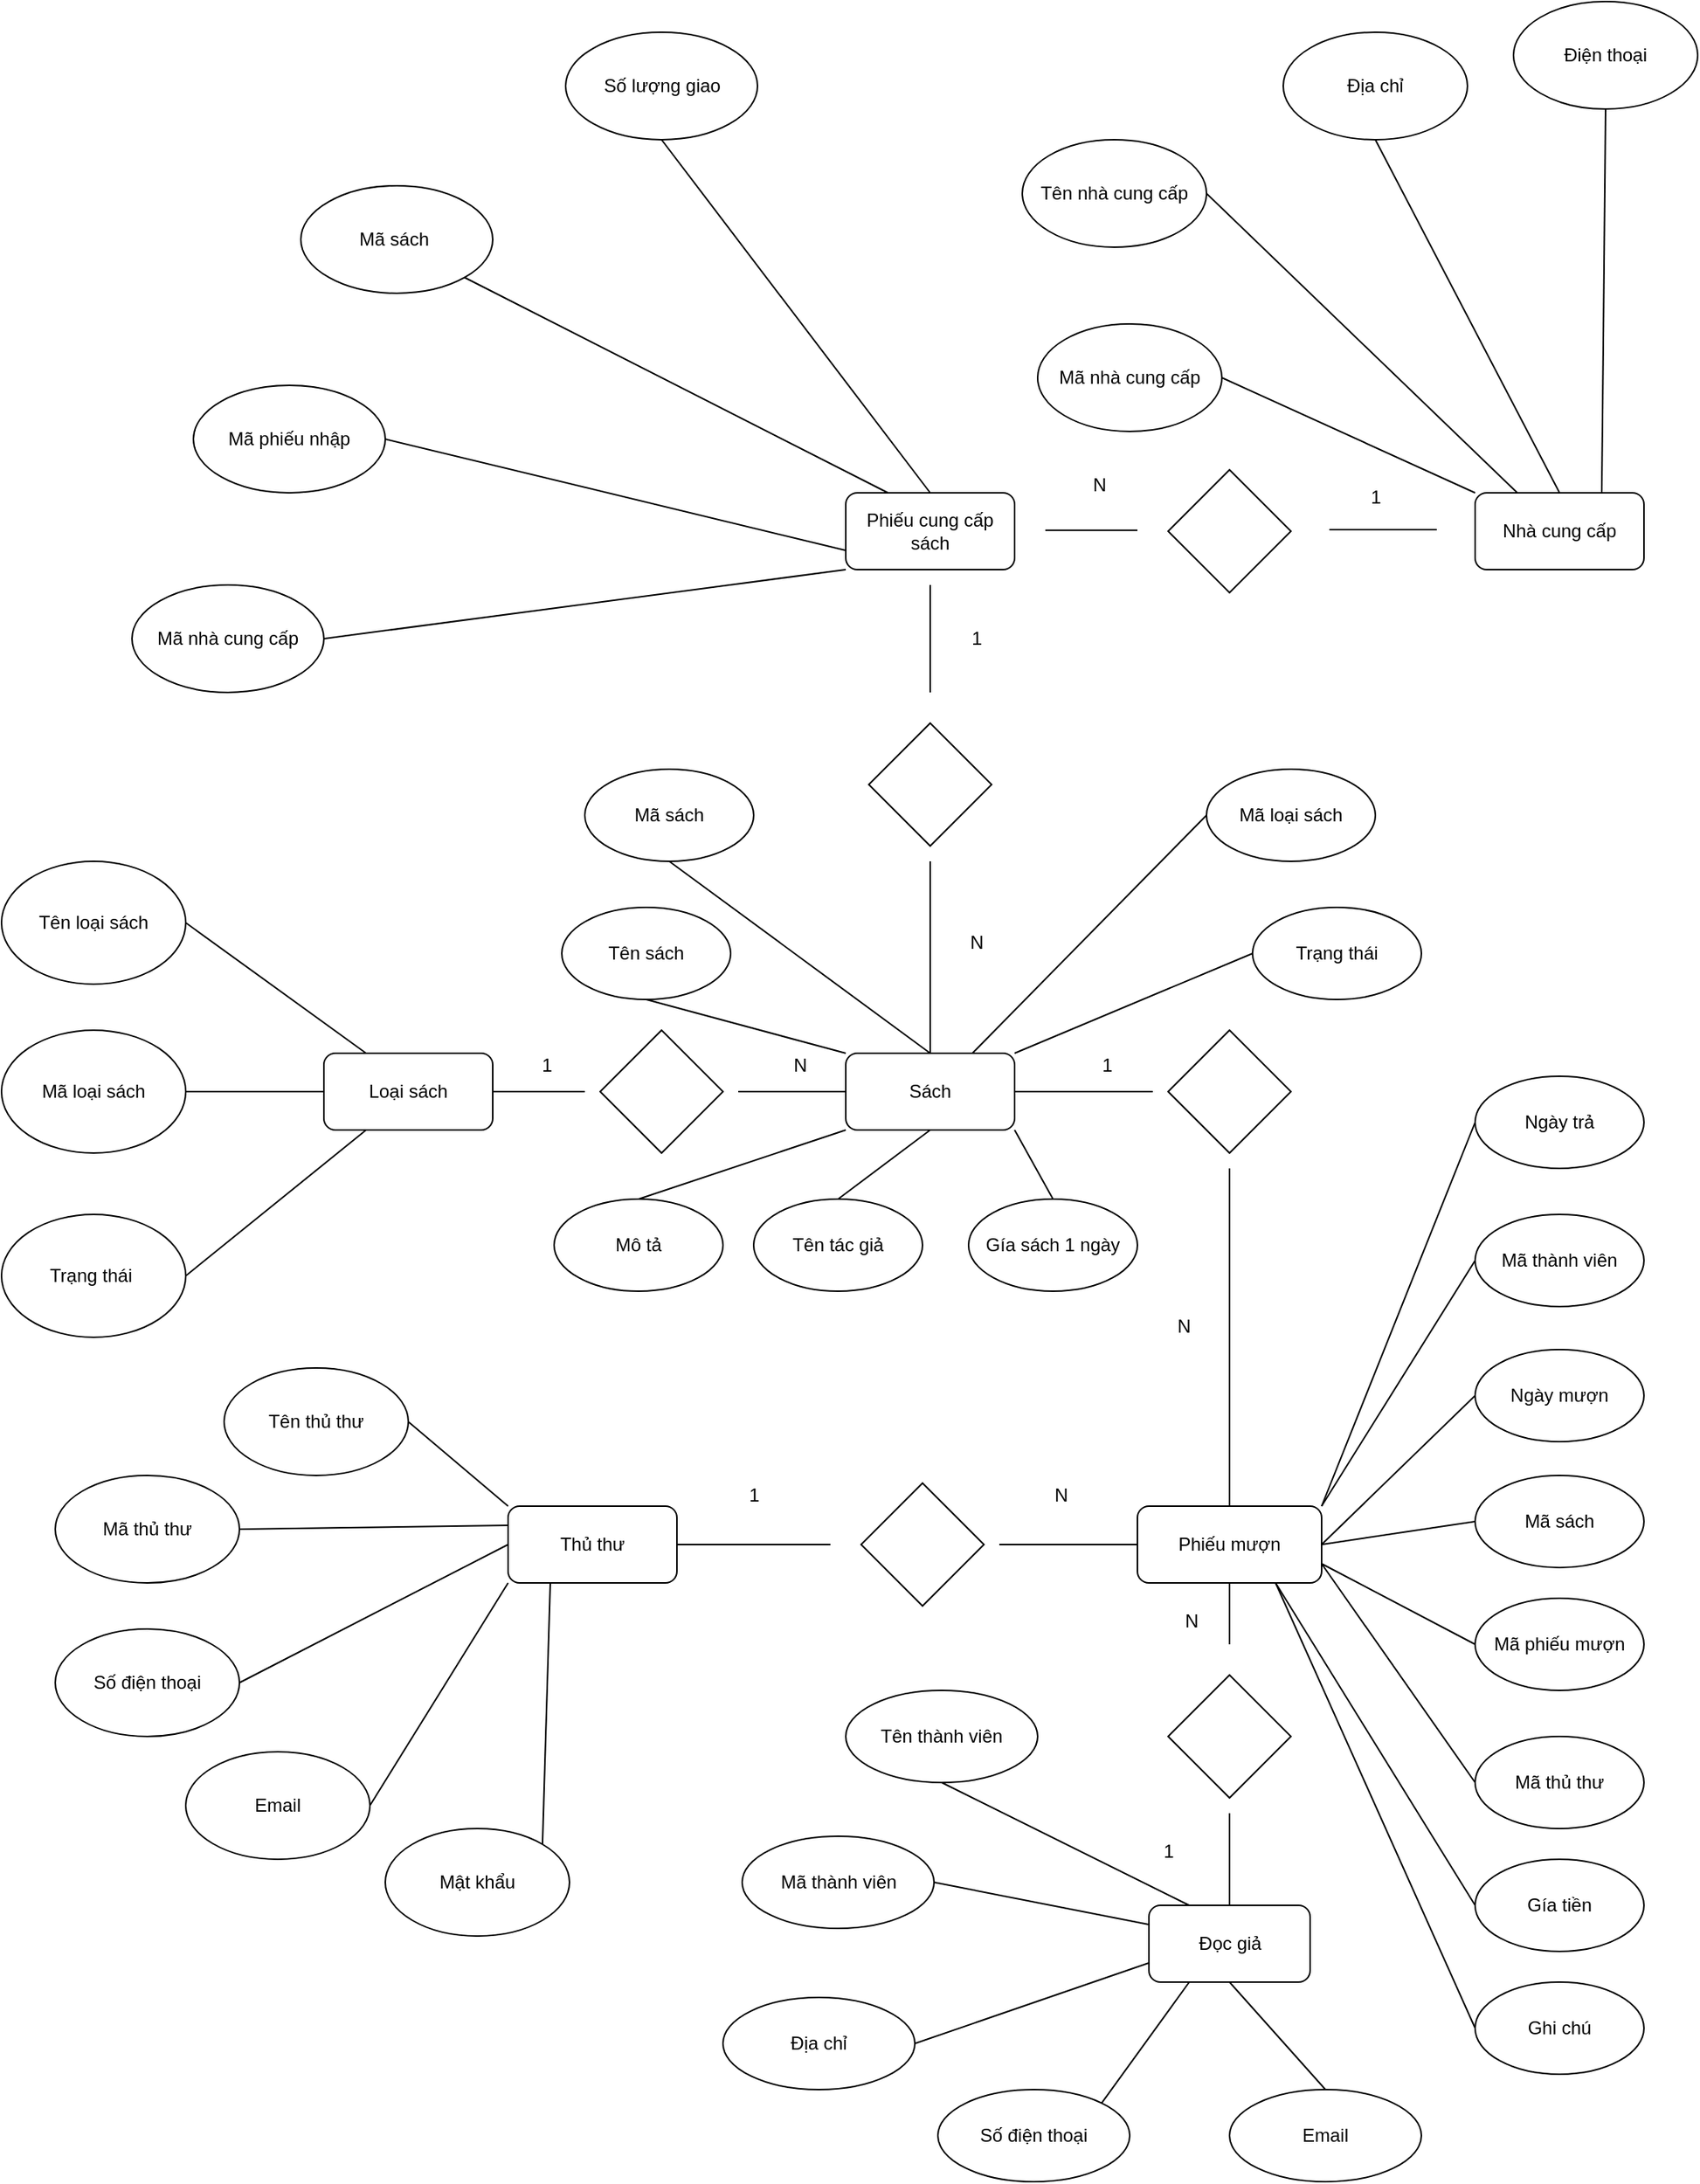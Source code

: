 <mxfile version="22.1.16" type="device">
  <diagram name="ERD" id="TrW1imZhlqITC_4QSuHt">
    <mxGraphModel dx="1687" dy="1125" grid="1" gridSize="10" guides="1" tooltips="1" connect="1" arrows="1" fold="1" page="1" pageScale="1" pageWidth="1200" pageHeight="1920" math="0" shadow="0">
      <root>
        <mxCell id="0" />
        <mxCell id="1" parent="0" />
        <mxCell id="GgDU2uGbNLUnTCyuo5Vr-1" value="Loại sách" style="rounded=1;whiteSpace=wrap;html=1;" parent="1" vertex="1">
          <mxGeometry x="285" y="785" width="110" height="50" as="geometry" />
        </mxCell>
        <mxCell id="GgDU2uGbNLUnTCyuo5Vr-2" value="Tên loại sách" style="ellipse;whiteSpace=wrap;html=1;" parent="1" vertex="1">
          <mxGeometry x="75" y="660" width="120" height="80" as="geometry" />
        </mxCell>
        <mxCell id="GgDU2uGbNLUnTCyuo5Vr-3" value="Mã loại sách" style="ellipse;whiteSpace=wrap;html=1;" parent="1" vertex="1">
          <mxGeometry x="75" y="770" width="120" height="80" as="geometry" />
        </mxCell>
        <mxCell id="GgDU2uGbNLUnTCyuo5Vr-4" value="Trạng thái&amp;nbsp;" style="ellipse;whiteSpace=wrap;html=1;" parent="1" vertex="1">
          <mxGeometry x="75" y="890" width="120" height="80" as="geometry" />
        </mxCell>
        <mxCell id="GgDU2uGbNLUnTCyuo5Vr-7" value="" style="endArrow=none;html=1;rounded=0;entryX=1;entryY=0.5;entryDx=0;entryDy=0;exitX=0.25;exitY=0;exitDx=0;exitDy=0;" parent="1" source="GgDU2uGbNLUnTCyuo5Vr-1" target="GgDU2uGbNLUnTCyuo5Vr-2" edge="1">
          <mxGeometry width="50" height="50" relative="1" as="geometry">
            <mxPoint x="265" y="760" as="sourcePoint" />
            <mxPoint x="315" y="710" as="targetPoint" />
          </mxGeometry>
        </mxCell>
        <mxCell id="GgDU2uGbNLUnTCyuo5Vr-28" value="" style="endArrow=none;html=1;rounded=0;entryX=1;entryY=0.5;entryDx=0;entryDy=0;exitX=0;exitY=0.5;exitDx=0;exitDy=0;" parent="1" source="GgDU2uGbNLUnTCyuo5Vr-1" target="GgDU2uGbNLUnTCyuo5Vr-3" edge="1">
          <mxGeometry width="50" height="50" relative="1" as="geometry">
            <mxPoint x="295" y="935" as="sourcePoint" />
            <mxPoint x="205" y="850" as="targetPoint" />
          </mxGeometry>
        </mxCell>
        <mxCell id="GgDU2uGbNLUnTCyuo5Vr-29" value="" style="endArrow=none;html=1;rounded=0;entryX=1;entryY=0.5;entryDx=0;entryDy=0;exitX=0.25;exitY=1;exitDx=0;exitDy=0;" parent="1" source="GgDU2uGbNLUnTCyuo5Vr-1" target="GgDU2uGbNLUnTCyuo5Vr-4" edge="1">
          <mxGeometry width="50" height="50" relative="1" as="geometry">
            <mxPoint x="315" y="955" as="sourcePoint" />
            <mxPoint x="225" y="870" as="targetPoint" />
          </mxGeometry>
        </mxCell>
        <mxCell id="HdRdri9FCnnDbNG9j2s8-1" value="Sách" style="rounded=1;whiteSpace=wrap;html=1;" parent="1" vertex="1">
          <mxGeometry x="625" y="785" width="110" height="50" as="geometry" />
        </mxCell>
        <mxCell id="HdRdri9FCnnDbNG9j2s8-2" value="" style="rhombus;whiteSpace=wrap;html=1;" parent="1" vertex="1">
          <mxGeometry x="465" y="770" width="80" height="80" as="geometry" />
        </mxCell>
        <mxCell id="HdRdri9FCnnDbNG9j2s8-3" value="" style="endArrow=none;html=1;rounded=0;exitX=1;exitY=0.5;exitDx=0;exitDy=0;" parent="1" source="GgDU2uGbNLUnTCyuo5Vr-1" edge="1">
          <mxGeometry width="50" height="50" relative="1" as="geometry">
            <mxPoint x="405" y="860" as="sourcePoint" />
            <mxPoint x="455" y="810" as="targetPoint" />
          </mxGeometry>
        </mxCell>
        <mxCell id="HdRdri9FCnnDbNG9j2s8-4" value="" style="endArrow=none;html=1;rounded=0;entryX=0;entryY=0.5;entryDx=0;entryDy=0;" parent="1" target="HdRdri9FCnnDbNG9j2s8-1" edge="1">
          <mxGeometry width="50" height="50" relative="1" as="geometry">
            <mxPoint x="555" y="810" as="sourcePoint" />
            <mxPoint x="595" y="810" as="targetPoint" />
          </mxGeometry>
        </mxCell>
        <mxCell id="HdRdri9FCnnDbNG9j2s8-5" value="1" style="text;html=1;align=center;verticalAlign=middle;resizable=0;points=[];autosize=1;strokeColor=none;fillColor=none;" parent="1" vertex="1">
          <mxGeometry x="415" y="778" width="30" height="30" as="geometry" />
        </mxCell>
        <mxCell id="HdRdri9FCnnDbNG9j2s8-6" value="N" style="text;html=1;align=center;verticalAlign=middle;resizable=0;points=[];autosize=1;strokeColor=none;fillColor=none;" parent="1" vertex="1">
          <mxGeometry x="580" y="778" width="30" height="30" as="geometry" />
        </mxCell>
        <mxCell id="HdRdri9FCnnDbNG9j2s8-8" value="Trạng thái" style="ellipse;whiteSpace=wrap;html=1;" parent="1" vertex="1">
          <mxGeometry x="890" y="690" width="110" height="60" as="geometry" />
        </mxCell>
        <mxCell id="HdRdri9FCnnDbNG9j2s8-9" value="Mã loại sách" style="ellipse;whiteSpace=wrap;html=1;" parent="1" vertex="1">
          <mxGeometry x="860" y="600" width="110" height="60" as="geometry" />
        </mxCell>
        <mxCell id="HdRdri9FCnnDbNG9j2s8-10" value="Gía sách 1 ngày" style="ellipse;whiteSpace=wrap;html=1;" parent="1" vertex="1">
          <mxGeometry x="705" y="880" width="110" height="60" as="geometry" />
        </mxCell>
        <mxCell id="HdRdri9FCnnDbNG9j2s8-11" value="Tên sách" style="ellipse;whiteSpace=wrap;html=1;" parent="1" vertex="1">
          <mxGeometry x="440" y="690" width="110" height="60" as="geometry" />
        </mxCell>
        <mxCell id="HdRdri9FCnnDbNG9j2s8-12" value="Mã sách" style="ellipse;whiteSpace=wrap;html=1;" parent="1" vertex="1">
          <mxGeometry x="455" y="600" width="110" height="60" as="geometry" />
        </mxCell>
        <mxCell id="HdRdri9FCnnDbNG9j2s8-13" value="Tên tác giả" style="ellipse;whiteSpace=wrap;html=1;" parent="1" vertex="1">
          <mxGeometry x="565" y="880" width="110" height="60" as="geometry" />
        </mxCell>
        <mxCell id="HdRdri9FCnnDbNG9j2s8-14" value="Mô tả" style="ellipse;whiteSpace=wrap;html=1;" parent="1" vertex="1">
          <mxGeometry x="435" y="880" width="110" height="60" as="geometry" />
        </mxCell>
        <mxCell id="HdRdri9FCnnDbNG9j2s8-15" value="" style="endArrow=none;html=1;rounded=0;exitX=0;exitY=0;exitDx=0;exitDy=0;entryX=0.5;entryY=1;entryDx=0;entryDy=0;" parent="1" source="HdRdri9FCnnDbNG9j2s8-1" target="HdRdri9FCnnDbNG9j2s8-11" edge="1">
          <mxGeometry width="50" height="50" relative="1" as="geometry">
            <mxPoint x="505" y="740" as="sourcePoint" />
            <mxPoint x="555" y="690" as="targetPoint" />
          </mxGeometry>
        </mxCell>
        <mxCell id="HdRdri9FCnnDbNG9j2s8-20" value="" style="endArrow=none;html=1;rounded=0;entryX=0;entryY=0.5;entryDx=0;entryDy=0;exitX=0.75;exitY=0;exitDx=0;exitDy=0;" parent="1" source="HdRdri9FCnnDbNG9j2s8-1" target="HdRdri9FCnnDbNG9j2s8-9" edge="1">
          <mxGeometry width="50" height="50" relative="1" as="geometry">
            <mxPoint x="735" y="790" as="sourcePoint" />
            <mxPoint x="825" y="700" as="targetPoint" />
          </mxGeometry>
        </mxCell>
        <mxCell id="HdRdri9FCnnDbNG9j2s8-23" value="" style="endArrow=none;html=1;rounded=0;entryX=0.5;entryY=1;entryDx=0;entryDy=0;exitX=0.5;exitY=0;exitDx=0;exitDy=0;" parent="1" source="HdRdri9FCnnDbNG9j2s8-1" target="HdRdri9FCnnDbNG9j2s8-12" edge="1">
          <mxGeometry width="50" height="50" relative="1" as="geometry">
            <mxPoint x="635" y="760" as="sourcePoint" />
            <mxPoint x="685" y="710" as="targetPoint" />
          </mxGeometry>
        </mxCell>
        <mxCell id="HdRdri9FCnnDbNG9j2s8-25" value="" style="endArrow=none;html=1;rounded=0;entryX=0;entryY=0.5;entryDx=0;entryDy=0;exitX=1;exitY=0;exitDx=0;exitDy=0;" parent="1" source="HdRdri9FCnnDbNG9j2s8-1" target="HdRdri9FCnnDbNG9j2s8-8" edge="1">
          <mxGeometry width="50" height="50" relative="1" as="geometry">
            <mxPoint x="865" y="790" as="sourcePoint" />
            <mxPoint x="915" y="740" as="targetPoint" />
          </mxGeometry>
        </mxCell>
        <mxCell id="HdRdri9FCnnDbNG9j2s8-26" value="" style="endArrow=none;html=1;rounded=0;entryX=0;entryY=1;entryDx=0;entryDy=0;exitX=0.5;exitY=0;exitDx=0;exitDy=0;" parent="1" source="HdRdri9FCnnDbNG9j2s8-14" target="HdRdri9FCnnDbNG9j2s8-1" edge="1">
          <mxGeometry width="50" height="50" relative="1" as="geometry">
            <mxPoint x="595" y="885" as="sourcePoint" />
            <mxPoint x="645" y="835" as="targetPoint" />
          </mxGeometry>
        </mxCell>
        <mxCell id="HdRdri9FCnnDbNG9j2s8-27" value="" style="endArrow=none;html=1;rounded=0;entryX=0.5;entryY=1;entryDx=0;entryDy=0;exitX=0.5;exitY=0;exitDx=0;exitDy=0;" parent="1" source="HdRdri9FCnnDbNG9j2s8-13" target="HdRdri9FCnnDbNG9j2s8-1" edge="1">
          <mxGeometry width="50" height="50" relative="1" as="geometry">
            <mxPoint x="635" y="910" as="sourcePoint" />
            <mxPoint x="685" y="860" as="targetPoint" />
          </mxGeometry>
        </mxCell>
        <mxCell id="HdRdri9FCnnDbNG9j2s8-28" value="" style="endArrow=none;html=1;rounded=0;exitX=0.5;exitY=0;exitDx=0;exitDy=0;entryX=1;entryY=1;entryDx=0;entryDy=0;" parent="1" source="HdRdri9FCnnDbNG9j2s8-10" target="HdRdri9FCnnDbNG9j2s8-1" edge="1">
          <mxGeometry width="50" height="50" relative="1" as="geometry">
            <mxPoint x="825" y="870" as="sourcePoint" />
            <mxPoint x="875" y="820" as="targetPoint" />
          </mxGeometry>
        </mxCell>
        <mxCell id="HdRdri9FCnnDbNG9j2s8-29" value="" style="rhombus;whiteSpace=wrap;html=1;" parent="1" vertex="1">
          <mxGeometry x="835" y="770" width="80" height="80" as="geometry" />
        </mxCell>
        <mxCell id="HdRdri9FCnnDbNG9j2s8-30" value="" style="endArrow=none;html=1;rounded=0;exitX=1;exitY=0.5;exitDx=0;exitDy=0;" parent="1" source="HdRdri9FCnnDbNG9j2s8-1" edge="1">
          <mxGeometry width="50" height="50" relative="1" as="geometry">
            <mxPoint x="815" y="835" as="sourcePoint" />
            <mxPoint x="825" y="810" as="targetPoint" />
          </mxGeometry>
        </mxCell>
        <mxCell id="HdRdri9FCnnDbNG9j2s8-31" value="" style="endArrow=none;html=1;rounded=0;exitX=0.5;exitY=0;exitDx=0;exitDy=0;" parent="1" source="HdRdri9FCnnDbNG9j2s8-32" edge="1">
          <mxGeometry width="50" height="50" relative="1" as="geometry">
            <mxPoint x="964.5" y="990" as="sourcePoint" />
            <mxPoint x="875" y="860" as="targetPoint" />
          </mxGeometry>
        </mxCell>
        <mxCell id="HdRdri9FCnnDbNG9j2s8-32" value="Phiếu mượn" style="rounded=1;whiteSpace=wrap;html=1;" parent="1" vertex="1">
          <mxGeometry x="815" y="1080" width="120" height="50" as="geometry" />
        </mxCell>
        <mxCell id="HdRdri9FCnnDbNG9j2s8-33" value="Ngày trả" style="ellipse;whiteSpace=wrap;html=1;" parent="1" vertex="1">
          <mxGeometry x="1035" y="800" width="110" height="60" as="geometry" />
        </mxCell>
        <mxCell id="HdRdri9FCnnDbNG9j2s8-35" value="Mã thành viên" style="ellipse;whiteSpace=wrap;html=1;" parent="1" vertex="1">
          <mxGeometry x="1035" y="890" width="110" height="60" as="geometry" />
        </mxCell>
        <mxCell id="HdRdri9FCnnDbNG9j2s8-36" value="Ngày mượn" style="ellipse;whiteSpace=wrap;html=1;" parent="1" vertex="1">
          <mxGeometry x="1035" y="978" width="110" height="60" as="geometry" />
        </mxCell>
        <mxCell id="HdRdri9FCnnDbNG9j2s8-37" value="Mã sách" style="ellipse;whiteSpace=wrap;html=1;" parent="1" vertex="1">
          <mxGeometry x="1035" y="1060" width="110" height="60" as="geometry" />
        </mxCell>
        <mxCell id="HdRdri9FCnnDbNG9j2s8-38" value="Mã phiếu mượn" style="ellipse;whiteSpace=wrap;html=1;" parent="1" vertex="1">
          <mxGeometry x="1035" y="1140" width="110" height="60" as="geometry" />
        </mxCell>
        <mxCell id="HdRdri9FCnnDbNG9j2s8-39" value="Mã thủ thư" style="ellipse;whiteSpace=wrap;html=1;" parent="1" vertex="1">
          <mxGeometry x="1035" y="1230" width="110" height="60" as="geometry" />
        </mxCell>
        <mxCell id="HdRdri9FCnnDbNG9j2s8-40" value="Ghi chú" style="ellipse;whiteSpace=wrap;html=1;" parent="1" vertex="1">
          <mxGeometry x="1035" y="1390" width="110" height="60" as="geometry" />
        </mxCell>
        <mxCell id="HdRdri9FCnnDbNG9j2s8-41" value="Gía tiền" style="ellipse;whiteSpace=wrap;html=1;" parent="1" vertex="1">
          <mxGeometry x="1035" y="1310" width="110" height="60" as="geometry" />
        </mxCell>
        <mxCell id="HdRdri9FCnnDbNG9j2s8-42" value="" style="endArrow=none;html=1;rounded=0;exitX=1;exitY=0;exitDx=0;exitDy=0;entryX=0;entryY=0.5;entryDx=0;entryDy=0;" parent="1" source="HdRdri9FCnnDbNG9j2s8-32" target="HdRdri9FCnnDbNG9j2s8-33" edge="1">
          <mxGeometry width="50" height="50" relative="1" as="geometry">
            <mxPoint x="1005" y="885" as="sourcePoint" />
            <mxPoint x="1055" y="835" as="targetPoint" />
          </mxGeometry>
        </mxCell>
        <mxCell id="HdRdri9FCnnDbNG9j2s8-43" value="" style="endArrow=none;html=1;rounded=0;exitX=0.75;exitY=1;exitDx=0;exitDy=0;entryX=0;entryY=0.5;entryDx=0;entryDy=0;" parent="1" source="HdRdri9FCnnDbNG9j2s8-32" target="HdRdri9FCnnDbNG9j2s8-40" edge="1">
          <mxGeometry width="50" height="50" relative="1" as="geometry">
            <mxPoint x="1005" y="1520" as="sourcePoint" />
            <mxPoint x="1035" y="1430" as="targetPoint" />
          </mxGeometry>
        </mxCell>
        <mxCell id="HdRdri9FCnnDbNG9j2s8-44" value="" style="endArrow=none;html=1;rounded=0;entryX=0;entryY=0.5;entryDx=0;entryDy=0;exitX=0.75;exitY=1;exitDx=0;exitDy=0;" parent="1" source="HdRdri9FCnnDbNG9j2s8-32" target="HdRdri9FCnnDbNG9j2s8-41" edge="1">
          <mxGeometry width="50" height="50" relative="1" as="geometry">
            <mxPoint x="565" y="1180" as="sourcePoint" />
            <mxPoint x="615" y="1130" as="targetPoint" />
          </mxGeometry>
        </mxCell>
        <mxCell id="HdRdri9FCnnDbNG9j2s8-45" value="" style="endArrow=none;html=1;rounded=0;entryX=0;entryY=0.5;entryDx=0;entryDy=0;exitX=1;exitY=0.75;exitDx=0;exitDy=0;" parent="1" source="HdRdri9FCnnDbNG9j2s8-32" target="HdRdri9FCnnDbNG9j2s8-39" edge="1">
          <mxGeometry width="50" height="50" relative="1" as="geometry">
            <mxPoint x="565" y="1180" as="sourcePoint" />
            <mxPoint x="615" y="1130" as="targetPoint" />
          </mxGeometry>
        </mxCell>
        <mxCell id="HdRdri9FCnnDbNG9j2s8-46" value="" style="endArrow=none;html=1;rounded=0;entryX=0;entryY=0.5;entryDx=0;entryDy=0;exitX=1;exitY=0;exitDx=0;exitDy=0;" parent="1" source="HdRdri9FCnnDbNG9j2s8-32" target="HdRdri9FCnnDbNG9j2s8-35" edge="1">
          <mxGeometry width="50" height="50" relative="1" as="geometry">
            <mxPoint x="565" y="1180" as="sourcePoint" />
            <mxPoint x="615" y="1130" as="targetPoint" />
          </mxGeometry>
        </mxCell>
        <mxCell id="HdRdri9FCnnDbNG9j2s8-47" value="1" style="text;html=1;align=center;verticalAlign=middle;resizable=0;points=[];autosize=1;strokeColor=none;fillColor=none;" parent="1" vertex="1">
          <mxGeometry x="780" y="778" width="30" height="30" as="geometry" />
        </mxCell>
        <mxCell id="HdRdri9FCnnDbNG9j2s8-48" value="N" style="text;html=1;align=center;verticalAlign=middle;resizable=0;points=[];autosize=1;strokeColor=none;fillColor=none;" parent="1" vertex="1">
          <mxGeometry x="830" y="948" width="30" height="30" as="geometry" />
        </mxCell>
        <mxCell id="HdRdri9FCnnDbNG9j2s8-49" value="" style="endArrow=none;html=1;rounded=0;entryX=0;entryY=0.5;entryDx=0;entryDy=0;exitX=1;exitY=0.5;exitDx=0;exitDy=0;" parent="1" source="HdRdri9FCnnDbNG9j2s8-32" target="HdRdri9FCnnDbNG9j2s8-36" edge="1">
          <mxGeometry width="50" height="50" relative="1" as="geometry">
            <mxPoint x="565" y="1080" as="sourcePoint" />
            <mxPoint x="615" y="1030" as="targetPoint" />
          </mxGeometry>
        </mxCell>
        <mxCell id="HdRdri9FCnnDbNG9j2s8-50" value="" style="endArrow=none;html=1;rounded=0;entryX=0;entryY=0.5;entryDx=0;entryDy=0;exitX=1;exitY=0.5;exitDx=0;exitDy=0;" parent="1" source="HdRdri9FCnnDbNG9j2s8-32" target="HdRdri9FCnnDbNG9j2s8-37" edge="1">
          <mxGeometry width="50" height="50" relative="1" as="geometry">
            <mxPoint x="565" y="1080" as="sourcePoint" />
            <mxPoint x="615" y="1030" as="targetPoint" />
          </mxGeometry>
        </mxCell>
        <mxCell id="HdRdri9FCnnDbNG9j2s8-51" value="" style="endArrow=none;html=1;rounded=0;entryX=0;entryY=0.5;entryDx=0;entryDy=0;exitX=1;exitY=0.75;exitDx=0;exitDy=0;" parent="1" source="HdRdri9FCnnDbNG9j2s8-32" target="HdRdri9FCnnDbNG9j2s8-38" edge="1">
          <mxGeometry width="50" height="50" relative="1" as="geometry">
            <mxPoint x="565" y="1080" as="sourcePoint" />
            <mxPoint x="615" y="1030" as="targetPoint" />
          </mxGeometry>
        </mxCell>
        <mxCell id="HdRdri9FCnnDbNG9j2s8-52" value="Thủ thư" style="rounded=1;whiteSpace=wrap;html=1;" parent="1" vertex="1">
          <mxGeometry x="405" y="1080" width="110" height="50" as="geometry" />
        </mxCell>
        <mxCell id="HdRdri9FCnnDbNG9j2s8-53" value="" style="rhombus;whiteSpace=wrap;html=1;" parent="1" vertex="1">
          <mxGeometry x="635" y="1065" width="80" height="80" as="geometry" />
        </mxCell>
        <mxCell id="HdRdri9FCnnDbNG9j2s8-54" value="" style="endArrow=none;html=1;rounded=0;exitX=1;exitY=0.5;exitDx=0;exitDy=0;" parent="1" source="HdRdri9FCnnDbNG9j2s8-52" edge="1">
          <mxGeometry width="50" height="50" relative="1" as="geometry">
            <mxPoint x="565" y="1080" as="sourcePoint" />
            <mxPoint x="615" y="1105" as="targetPoint" />
          </mxGeometry>
        </mxCell>
        <mxCell id="HdRdri9FCnnDbNG9j2s8-55" value="" style="endArrow=none;html=1;rounded=0;entryX=0;entryY=0.5;entryDx=0;entryDy=0;" parent="1" target="HdRdri9FCnnDbNG9j2s8-32" edge="1">
          <mxGeometry width="50" height="50" relative="1" as="geometry">
            <mxPoint x="725" y="1105" as="sourcePoint" />
            <mxPoint x="615" y="1030" as="targetPoint" />
          </mxGeometry>
        </mxCell>
        <mxCell id="HdRdri9FCnnDbNG9j2s8-56" value="Tên thủ thư" style="ellipse;whiteSpace=wrap;html=1;" parent="1" vertex="1">
          <mxGeometry x="220" y="990" width="120" height="70" as="geometry" />
        </mxCell>
        <mxCell id="HdRdri9FCnnDbNG9j2s8-57" value="Mã thủ thư" style="ellipse;whiteSpace=wrap;html=1;" parent="1" vertex="1">
          <mxGeometry x="110" y="1060" width="120" height="70" as="geometry" />
        </mxCell>
        <mxCell id="HdRdri9FCnnDbNG9j2s8-58" value="Số điện thoại" style="ellipse;whiteSpace=wrap;html=1;" parent="1" vertex="1">
          <mxGeometry x="110" y="1160" width="120" height="70" as="geometry" />
        </mxCell>
        <mxCell id="HdRdri9FCnnDbNG9j2s8-59" value="Email" style="ellipse;whiteSpace=wrap;html=1;" parent="1" vertex="1">
          <mxGeometry x="195" y="1240" width="120" height="70" as="geometry" />
        </mxCell>
        <mxCell id="HdRdri9FCnnDbNG9j2s8-60" value="Mật khẩu" style="ellipse;whiteSpace=wrap;html=1;" parent="1" vertex="1">
          <mxGeometry x="325" y="1290" width="120" height="70" as="geometry" />
        </mxCell>
        <mxCell id="HdRdri9FCnnDbNG9j2s8-61" value="" style="endArrow=none;html=1;rounded=0;exitX=0;exitY=0;exitDx=0;exitDy=0;entryX=1;entryY=0.5;entryDx=0;entryDy=0;" parent="1" source="HdRdri9FCnnDbNG9j2s8-52" target="HdRdri9FCnnDbNG9j2s8-56" edge="1">
          <mxGeometry width="50" height="50" relative="1" as="geometry">
            <mxPoint x="565" y="1080" as="sourcePoint" />
            <mxPoint x="615" y="1030" as="targetPoint" />
          </mxGeometry>
        </mxCell>
        <mxCell id="HdRdri9FCnnDbNG9j2s8-62" value="" style="endArrow=none;html=1;rounded=0;exitX=1;exitY=0.5;exitDx=0;exitDy=0;entryX=0;entryY=0.25;entryDx=0;entryDy=0;" parent="1" source="HdRdri9FCnnDbNG9j2s8-57" target="HdRdri9FCnnDbNG9j2s8-52" edge="1">
          <mxGeometry width="50" height="50" relative="1" as="geometry">
            <mxPoint x="565" y="1080" as="sourcePoint" />
            <mxPoint x="615" y="1030" as="targetPoint" />
          </mxGeometry>
        </mxCell>
        <mxCell id="HdRdri9FCnnDbNG9j2s8-63" value="" style="endArrow=none;html=1;rounded=0;exitX=1;exitY=0.5;exitDx=0;exitDy=0;entryX=0;entryY=0.5;entryDx=0;entryDy=0;" parent="1" source="HdRdri9FCnnDbNG9j2s8-58" target="HdRdri9FCnnDbNG9j2s8-52" edge="1">
          <mxGeometry width="50" height="50" relative="1" as="geometry">
            <mxPoint x="565" y="1080" as="sourcePoint" />
            <mxPoint x="615" y="1030" as="targetPoint" />
          </mxGeometry>
        </mxCell>
        <mxCell id="HdRdri9FCnnDbNG9j2s8-64" value="" style="endArrow=none;html=1;rounded=0;exitX=1;exitY=0.5;exitDx=0;exitDy=0;entryX=0;entryY=1;entryDx=0;entryDy=0;" parent="1" source="HdRdri9FCnnDbNG9j2s8-59" target="HdRdri9FCnnDbNG9j2s8-52" edge="1">
          <mxGeometry width="50" height="50" relative="1" as="geometry">
            <mxPoint x="127.965" y="1235.569" as="sourcePoint" />
            <mxPoint x="615" y="1030" as="targetPoint" />
          </mxGeometry>
        </mxCell>
        <mxCell id="HdRdri9FCnnDbNG9j2s8-66" value="" style="endArrow=none;html=1;rounded=0;exitX=1;exitY=0;exitDx=0;exitDy=0;entryX=0.25;entryY=1;entryDx=0;entryDy=0;" parent="1" source="HdRdri9FCnnDbNG9j2s8-60" target="HdRdri9FCnnDbNG9j2s8-52" edge="1">
          <mxGeometry width="50" height="50" relative="1" as="geometry">
            <mxPoint x="565" y="1080" as="sourcePoint" />
            <mxPoint x="615" y="1030" as="targetPoint" />
          </mxGeometry>
        </mxCell>
        <mxCell id="HdRdri9FCnnDbNG9j2s8-67" value="1" style="text;html=1;align=center;verticalAlign=middle;resizable=0;points=[];autosize=1;strokeColor=none;fillColor=none;" parent="1" vertex="1">
          <mxGeometry x="550" y="1058" width="30" height="30" as="geometry" />
        </mxCell>
        <mxCell id="HdRdri9FCnnDbNG9j2s8-68" value="N" style="text;html=1;align=center;verticalAlign=middle;resizable=0;points=[];autosize=1;strokeColor=none;fillColor=none;" parent="1" vertex="1">
          <mxGeometry x="750" y="1058" width="30" height="30" as="geometry" />
        </mxCell>
        <mxCell id="HdRdri9FCnnDbNG9j2s8-69" value="Đọc giả" style="rounded=1;whiteSpace=wrap;html=1;" parent="1" vertex="1">
          <mxGeometry x="822.5" y="1340" width="105" height="50" as="geometry" />
        </mxCell>
        <mxCell id="HdRdri9FCnnDbNG9j2s8-70" value="" style="rhombus;whiteSpace=wrap;html=1;" parent="1" vertex="1">
          <mxGeometry x="835" y="1190" width="80" height="80" as="geometry" />
        </mxCell>
        <mxCell id="HdRdri9FCnnDbNG9j2s8-71" value="" style="endArrow=none;html=1;rounded=0;entryX=0.5;entryY=1;entryDx=0;entryDy=0;" parent="1" target="HdRdri9FCnnDbNG9j2s8-32" edge="1">
          <mxGeometry width="50" height="50" relative="1" as="geometry">
            <mxPoint x="875" y="1170" as="sourcePoint" />
            <mxPoint x="615" y="1030" as="targetPoint" />
          </mxGeometry>
        </mxCell>
        <mxCell id="HdRdri9FCnnDbNG9j2s8-72" value="" style="endArrow=none;html=1;rounded=0;entryX=0.5;entryY=0;entryDx=0;entryDy=0;" parent="1" target="HdRdri9FCnnDbNG9j2s8-69" edge="1">
          <mxGeometry width="50" height="50" relative="1" as="geometry">
            <mxPoint x="875" y="1280" as="sourcePoint" />
            <mxPoint x="615" y="1030" as="targetPoint" />
          </mxGeometry>
        </mxCell>
        <mxCell id="HdRdri9FCnnDbNG9j2s8-73" value="1" style="text;html=1;align=center;verticalAlign=middle;resizable=0;points=[];autosize=1;strokeColor=none;fillColor=none;" parent="1" vertex="1">
          <mxGeometry x="820" y="1290" width="30" height="30" as="geometry" />
        </mxCell>
        <mxCell id="HdRdri9FCnnDbNG9j2s8-74" value="N" style="text;html=1;align=center;verticalAlign=middle;resizable=0;points=[];autosize=1;strokeColor=none;fillColor=none;" parent="1" vertex="1">
          <mxGeometry x="835" y="1140" width="30" height="30" as="geometry" />
        </mxCell>
        <mxCell id="HdRdri9FCnnDbNG9j2s8-75" value="Tên thành viên" style="ellipse;whiteSpace=wrap;html=1;" parent="1" vertex="1">
          <mxGeometry x="625" y="1200" width="125" height="60" as="geometry" />
        </mxCell>
        <mxCell id="HdRdri9FCnnDbNG9j2s8-76" value="Địa chỉ" style="ellipse;whiteSpace=wrap;html=1;" parent="1" vertex="1">
          <mxGeometry x="545" y="1400" width="125" height="60" as="geometry" />
        </mxCell>
        <mxCell id="HdRdri9FCnnDbNG9j2s8-77" value="Mã thành viên" style="ellipse;whiteSpace=wrap;html=1;" parent="1" vertex="1">
          <mxGeometry x="557.5" y="1295" width="125" height="60" as="geometry" />
        </mxCell>
        <mxCell id="HdRdri9FCnnDbNG9j2s8-78" value="Số điện thoại" style="ellipse;whiteSpace=wrap;html=1;" parent="1" vertex="1">
          <mxGeometry x="685" y="1460" width="125" height="60" as="geometry" />
        </mxCell>
        <mxCell id="HdRdri9FCnnDbNG9j2s8-79" value="Email" style="ellipse;whiteSpace=wrap;html=1;" parent="1" vertex="1">
          <mxGeometry x="875" y="1460" width="125" height="60" as="geometry" />
        </mxCell>
        <mxCell id="HdRdri9FCnnDbNG9j2s8-80" value="" style="endArrow=none;html=1;rounded=0;entryX=0.25;entryY=0;entryDx=0;entryDy=0;exitX=0.5;exitY=1;exitDx=0;exitDy=0;" parent="1" source="HdRdri9FCnnDbNG9j2s8-75" target="HdRdri9FCnnDbNG9j2s8-69" edge="1">
          <mxGeometry width="50" height="50" relative="1" as="geometry">
            <mxPoint x="565" y="1080" as="sourcePoint" />
            <mxPoint x="615" y="1030" as="targetPoint" />
          </mxGeometry>
        </mxCell>
        <mxCell id="HdRdri9FCnnDbNG9j2s8-81" value="" style="endArrow=none;html=1;rounded=0;entryX=0;entryY=0.25;entryDx=0;entryDy=0;exitX=1;exitY=0.5;exitDx=0;exitDy=0;" parent="1" source="HdRdri9FCnnDbNG9j2s8-77" target="HdRdri9FCnnDbNG9j2s8-69" edge="1">
          <mxGeometry width="50" height="50" relative="1" as="geometry">
            <mxPoint x="565" y="1080" as="sourcePoint" />
            <mxPoint x="615" y="1030" as="targetPoint" />
          </mxGeometry>
        </mxCell>
        <mxCell id="HdRdri9FCnnDbNG9j2s8-82" value="" style="endArrow=none;html=1;rounded=0;entryX=0;entryY=0.75;entryDx=0;entryDy=0;exitX=1;exitY=0.5;exitDx=0;exitDy=0;" parent="1" source="HdRdri9FCnnDbNG9j2s8-76" target="HdRdri9FCnnDbNG9j2s8-69" edge="1">
          <mxGeometry width="50" height="50" relative="1" as="geometry">
            <mxPoint x="565" y="1080" as="sourcePoint" />
            <mxPoint x="615" y="1030" as="targetPoint" />
          </mxGeometry>
        </mxCell>
        <mxCell id="HdRdri9FCnnDbNG9j2s8-83" value="" style="endArrow=none;html=1;rounded=0;entryX=1;entryY=0;entryDx=0;entryDy=0;exitX=0.25;exitY=1;exitDx=0;exitDy=0;" parent="1" source="HdRdri9FCnnDbNG9j2s8-69" target="HdRdri9FCnnDbNG9j2s8-78" edge="1">
          <mxGeometry width="50" height="50" relative="1" as="geometry">
            <mxPoint x="565" y="1080" as="sourcePoint" />
            <mxPoint x="615" y="1030" as="targetPoint" />
          </mxGeometry>
        </mxCell>
        <mxCell id="HdRdri9FCnnDbNG9j2s8-84" value="" style="endArrow=none;html=1;rounded=0;entryX=0.5;entryY=0;entryDx=0;entryDy=0;exitX=0.5;exitY=1;exitDx=0;exitDy=0;" parent="1" source="HdRdri9FCnnDbNG9j2s8-69" target="HdRdri9FCnnDbNG9j2s8-79" edge="1">
          <mxGeometry width="50" height="50" relative="1" as="geometry">
            <mxPoint x="565" y="1080" as="sourcePoint" />
            <mxPoint x="615" y="1030" as="targetPoint" />
          </mxGeometry>
        </mxCell>
        <mxCell id="2dOt_N9tHMCLNz4JFNY7-3" value="Phiếu cung cấp sách" style="rounded=1;whiteSpace=wrap;html=1;" vertex="1" parent="1">
          <mxGeometry x="625" y="420" width="110" height="50" as="geometry" />
        </mxCell>
        <mxCell id="2dOt_N9tHMCLNz4JFNY7-4" value="" style="rhombus;whiteSpace=wrap;html=1;" vertex="1" parent="1">
          <mxGeometry x="640" y="570" width="80" height="80" as="geometry" />
        </mxCell>
        <mxCell id="2dOt_N9tHMCLNz4JFNY7-5" value="" style="endArrow=none;html=1;rounded=0;exitX=0.5;exitY=0;exitDx=0;exitDy=0;" edge="1" parent="1" source="HdRdri9FCnnDbNG9j2s8-1">
          <mxGeometry width="50" height="50" relative="1" as="geometry">
            <mxPoint x="635" y="690" as="sourcePoint" />
            <mxPoint x="680" y="660" as="targetPoint" />
          </mxGeometry>
        </mxCell>
        <mxCell id="2dOt_N9tHMCLNz4JFNY7-6" value="" style="endArrow=none;html=1;rounded=0;" edge="1" parent="1">
          <mxGeometry width="50" height="50" relative="1" as="geometry">
            <mxPoint x="680" y="550" as="sourcePoint" />
            <mxPoint x="680" y="480" as="targetPoint" />
          </mxGeometry>
        </mxCell>
        <mxCell id="2dOt_N9tHMCLNz4JFNY7-7" value="Mã phiếu nhập" style="ellipse;whiteSpace=wrap;html=1;" vertex="1" parent="1">
          <mxGeometry x="200" y="350" width="125" height="70" as="geometry" />
        </mxCell>
        <mxCell id="2dOt_N9tHMCLNz4JFNY7-8" value="Mã sách&amp;nbsp;" style="ellipse;whiteSpace=wrap;html=1;" vertex="1" parent="1">
          <mxGeometry x="270" y="220" width="125" height="70" as="geometry" />
        </mxCell>
        <mxCell id="2dOt_N9tHMCLNz4JFNY7-9" value="Mã nhà cung cấp" style="ellipse;whiteSpace=wrap;html=1;" vertex="1" parent="1">
          <mxGeometry x="160" y="480" width="125" height="70" as="geometry" />
        </mxCell>
        <mxCell id="2dOt_N9tHMCLNz4JFNY7-10" value="Số lượng giao" style="ellipse;whiteSpace=wrap;html=1;" vertex="1" parent="1">
          <mxGeometry x="442.5" y="120" width="125" height="70" as="geometry" />
        </mxCell>
        <mxCell id="2dOt_N9tHMCLNz4JFNY7-11" value="" style="endArrow=none;html=1;rounded=0;entryX=0;entryY=1;entryDx=0;entryDy=0;exitX=1;exitY=0.5;exitDx=0;exitDy=0;" edge="1" parent="1" source="2dOt_N9tHMCLNz4JFNY7-9" target="2dOt_N9tHMCLNz4JFNY7-3">
          <mxGeometry width="50" height="50" relative="1" as="geometry">
            <mxPoint x="430" y="770" as="sourcePoint" />
            <mxPoint x="600" y="480" as="targetPoint" />
          </mxGeometry>
        </mxCell>
        <mxCell id="2dOt_N9tHMCLNz4JFNY7-12" value="" style="endArrow=none;html=1;rounded=0;exitX=1;exitY=0.5;exitDx=0;exitDy=0;entryX=0;entryY=0.75;entryDx=0;entryDy=0;" edge="1" parent="1" source="2dOt_N9tHMCLNz4JFNY7-7" target="2dOt_N9tHMCLNz4JFNY7-3">
          <mxGeometry width="50" height="50" relative="1" as="geometry">
            <mxPoint x="430" y="770" as="sourcePoint" />
            <mxPoint x="480" y="720" as="targetPoint" />
          </mxGeometry>
        </mxCell>
        <mxCell id="2dOt_N9tHMCLNz4JFNY7-13" value="" style="endArrow=none;html=1;rounded=0;exitX=1;exitY=1;exitDx=0;exitDy=0;entryX=0.25;entryY=0;entryDx=0;entryDy=0;" edge="1" parent="1" source="2dOt_N9tHMCLNz4JFNY7-8" target="2dOt_N9tHMCLNz4JFNY7-3">
          <mxGeometry width="50" height="50" relative="1" as="geometry">
            <mxPoint x="430" y="770" as="sourcePoint" />
            <mxPoint x="480" y="720" as="targetPoint" />
          </mxGeometry>
        </mxCell>
        <mxCell id="2dOt_N9tHMCLNz4JFNY7-14" value="" style="endArrow=none;html=1;rounded=0;entryX=0.5;entryY=1;entryDx=0;entryDy=0;exitX=0.5;exitY=0;exitDx=0;exitDy=0;" edge="1" parent="1" source="2dOt_N9tHMCLNz4JFNY7-3" target="2dOt_N9tHMCLNz4JFNY7-10">
          <mxGeometry width="50" height="50" relative="1" as="geometry">
            <mxPoint x="740" y="540" as="sourcePoint" />
            <mxPoint x="790" y="490" as="targetPoint" />
          </mxGeometry>
        </mxCell>
        <mxCell id="2dOt_N9tHMCLNz4JFNY7-15" value="1" style="text;html=1;align=center;verticalAlign=middle;resizable=0;points=[];autosize=1;strokeColor=none;fillColor=none;" vertex="1" parent="1">
          <mxGeometry x="695" y="500" width="30" height="30" as="geometry" />
        </mxCell>
        <mxCell id="2dOt_N9tHMCLNz4JFNY7-16" value="N" style="text;html=1;align=center;verticalAlign=middle;resizable=0;points=[];autosize=1;strokeColor=none;fillColor=none;" vertex="1" parent="1">
          <mxGeometry x="695" y="698" width="30" height="30" as="geometry" />
        </mxCell>
        <mxCell id="2dOt_N9tHMCLNz4JFNY7-17" value="Nhà cung cấp" style="rounded=1;whiteSpace=wrap;html=1;" vertex="1" parent="1">
          <mxGeometry x="1035" y="420" width="110" height="50" as="geometry" />
        </mxCell>
        <mxCell id="2dOt_N9tHMCLNz4JFNY7-18" value="" style="rhombus;whiteSpace=wrap;html=1;" vertex="1" parent="1">
          <mxGeometry x="835" y="405" width="80" height="80" as="geometry" />
        </mxCell>
        <mxCell id="2dOt_N9tHMCLNz4JFNY7-19" value="" style="endArrow=none;html=1;rounded=0;" edge="1" parent="1">
          <mxGeometry width="50" height="50" relative="1" as="geometry">
            <mxPoint x="755" y="444.41" as="sourcePoint" />
            <mxPoint x="815" y="444.41" as="targetPoint" />
          </mxGeometry>
        </mxCell>
        <mxCell id="2dOt_N9tHMCLNz4JFNY7-20" value="" style="endArrow=none;html=1;rounded=0;" edge="1" parent="1">
          <mxGeometry width="50" height="50" relative="1" as="geometry">
            <mxPoint x="940" y="444" as="sourcePoint" />
            <mxPoint x="1010" y="444" as="targetPoint" />
          </mxGeometry>
        </mxCell>
        <mxCell id="2dOt_N9tHMCLNz4JFNY7-21" value="1" style="text;html=1;align=center;verticalAlign=middle;resizable=0;points=[];autosize=1;strokeColor=none;fillColor=none;" vertex="1" parent="1">
          <mxGeometry x="955" y="408" width="30" height="30" as="geometry" />
        </mxCell>
        <mxCell id="2dOt_N9tHMCLNz4JFNY7-22" value="N&lt;br&gt;" style="text;html=1;align=center;verticalAlign=middle;resizable=0;points=[];autosize=1;strokeColor=none;fillColor=none;" vertex="1" parent="1">
          <mxGeometry x="775" y="400" width="30" height="30" as="geometry" />
        </mxCell>
        <mxCell id="2dOt_N9tHMCLNz4JFNY7-23" value="Tên nhà cung cấp" style="ellipse;whiteSpace=wrap;html=1;" vertex="1" parent="1">
          <mxGeometry x="740" y="190" width="120" height="70" as="geometry" />
        </mxCell>
        <mxCell id="2dOt_N9tHMCLNz4JFNY7-24" value="Điện thoại" style="ellipse;whiteSpace=wrap;html=1;" vertex="1" parent="1">
          <mxGeometry x="1060" y="100" width="120" height="70" as="geometry" />
        </mxCell>
        <mxCell id="2dOt_N9tHMCLNz4JFNY7-25" value="Địa chỉ" style="ellipse;whiteSpace=wrap;html=1;" vertex="1" parent="1">
          <mxGeometry x="910" y="120" width="120" height="70" as="geometry" />
        </mxCell>
        <mxCell id="2dOt_N9tHMCLNz4JFNY7-26" value="Mã nhà cung cấp" style="ellipse;whiteSpace=wrap;html=1;" vertex="1" parent="1">
          <mxGeometry x="750" y="310" width="120" height="70" as="geometry" />
        </mxCell>
        <mxCell id="2dOt_N9tHMCLNz4JFNY7-27" value="" style="endArrow=none;html=1;rounded=0;exitX=0;exitY=0;exitDx=0;exitDy=0;entryX=1;entryY=0.5;entryDx=0;entryDy=0;" edge="1" parent="1" source="2dOt_N9tHMCLNz4JFNY7-17" target="2dOt_N9tHMCLNz4JFNY7-26">
          <mxGeometry width="50" height="50" relative="1" as="geometry">
            <mxPoint x="1010" y="300" as="sourcePoint" />
            <mxPoint x="1060" y="250" as="targetPoint" />
          </mxGeometry>
        </mxCell>
        <mxCell id="2dOt_N9tHMCLNz4JFNY7-29" value="" style="endArrow=none;html=1;rounded=0;entryX=1;entryY=0.5;entryDx=0;entryDy=0;exitX=0.25;exitY=0;exitDx=0;exitDy=0;" edge="1" parent="1" source="2dOt_N9tHMCLNz4JFNY7-17" target="2dOt_N9tHMCLNz4JFNY7-23">
          <mxGeometry width="50" height="50" relative="1" as="geometry">
            <mxPoint x="1030" y="320" as="sourcePoint" />
            <mxPoint x="1080" y="270" as="targetPoint" />
          </mxGeometry>
        </mxCell>
        <mxCell id="2dOt_N9tHMCLNz4JFNY7-30" value="" style="endArrow=none;html=1;rounded=0;entryX=0.5;entryY=1;entryDx=0;entryDy=0;exitX=0.5;exitY=0;exitDx=0;exitDy=0;" edge="1" parent="1" source="2dOt_N9tHMCLNz4JFNY7-17" target="2dOt_N9tHMCLNz4JFNY7-25">
          <mxGeometry width="50" height="50" relative="1" as="geometry">
            <mxPoint x="1010" y="300" as="sourcePoint" />
            <mxPoint x="1060" y="250" as="targetPoint" />
          </mxGeometry>
        </mxCell>
        <mxCell id="2dOt_N9tHMCLNz4JFNY7-31" value="" style="endArrow=none;html=1;rounded=0;entryX=0.5;entryY=1;entryDx=0;entryDy=0;exitX=0.75;exitY=0;exitDx=0;exitDy=0;" edge="1" parent="1" source="2dOt_N9tHMCLNz4JFNY7-17" target="2dOt_N9tHMCLNz4JFNY7-24">
          <mxGeometry width="50" height="50" relative="1" as="geometry">
            <mxPoint x="1110" y="340" as="sourcePoint" />
            <mxPoint x="1160" y="290" as="targetPoint" />
          </mxGeometry>
        </mxCell>
      </root>
    </mxGraphModel>
  </diagram>
</mxfile>
